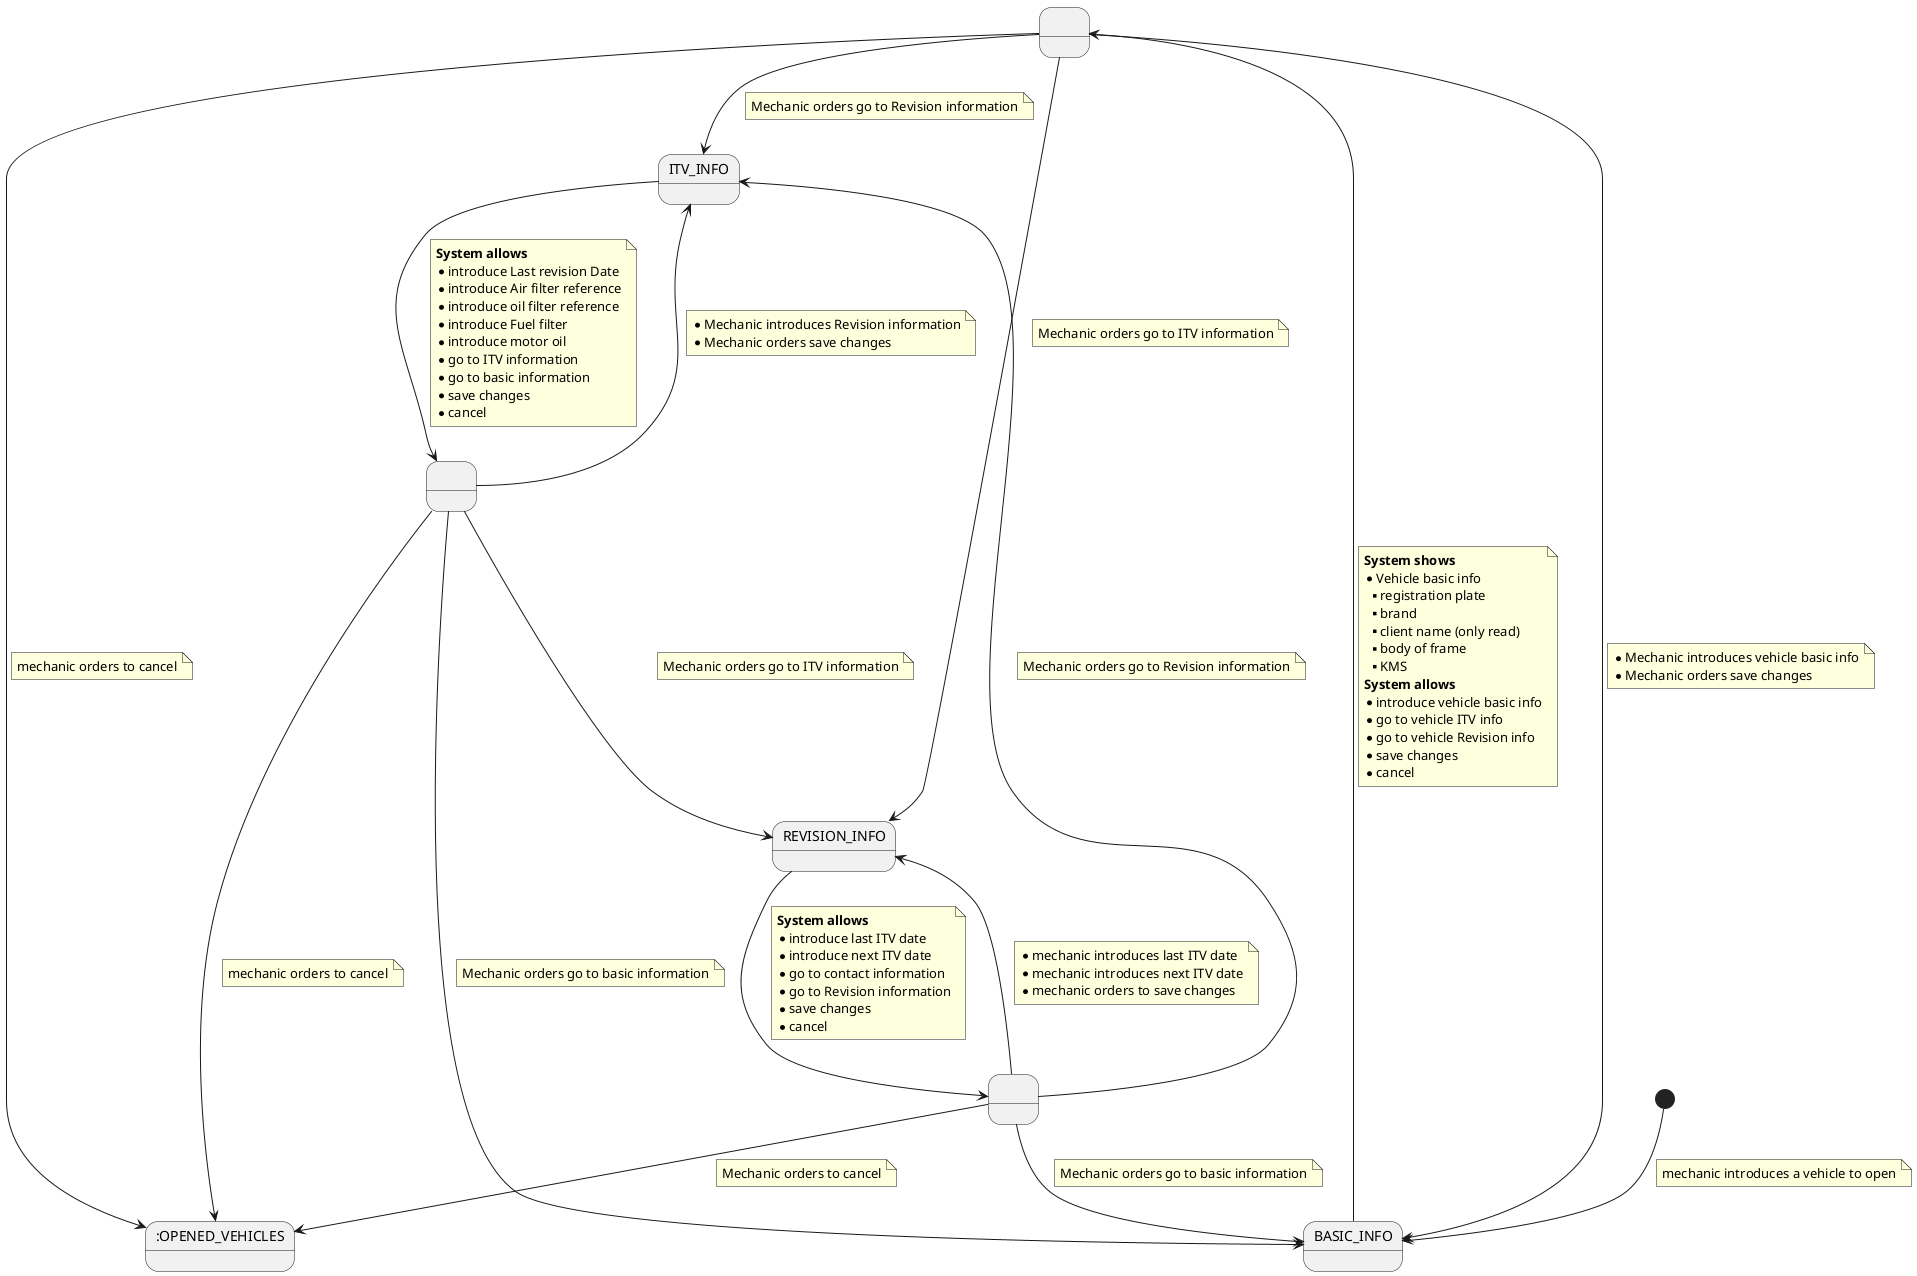 @startuml

state 0 as ":OPENED_VEHICLES"
state 1 as "BASIC_INFO"
state B1 as "ITV_INFO"
state A2 as "REVISION_INFO"
state 2 as " "
state A3 as " "
state B2 as " "

[*] --> 1
note on link
    mechanic introduces a vehicle to open
end note

1 --> 2
note on link
<b>System shows</b>
* Vehicle basic info
** registration plate
** brand
** client name (only read)
** body of frame
** KMS
<b>System allows</b>
* introduce vehicle basic info
* go to vehicle ITV info
* go to vehicle Revision info
* save changes
* cancel
end note

2 --> 1
note on link
* Mechanic introduces vehicle basic info
* Mechanic orders save changes
end note

2 --> 0
note on link
mechanic orders to cancel
end note

2 --> A2
note on link
Mechanic orders go to ITV information
end note

2 --> B1
note on link
Mechanic orders go to Revision information
end note

B1 --> B2
note on link
    <b>System allows</b>
    *introduce Last revision Date
    *introduce Air filter reference
    *introduce oil filter reference
    *introduce Fuel filter
    *introduce motor oil
    * go to ITV information
    * go to basic information
    * save changes
    * cancel
end note

B2 --> B1
note on link
* Mechanic introduces Revision information
* Mechanic orders save changes
end note

B2 --> 0
note on link
mechanic orders to cancel
end note

B2 --> A2
note on link
 Mechanic orders go to ITV information
end note

B2 --> 1
note on link
 Mechanic orders go to basic information
end note

A2 --> A3
note on link
    <b>System allows</b>
    * introduce last ITV date
    * introduce next ITV date
    * go to contact information
    * go to Revision information
    * save changes
    * cancel
end note

A3 --> A2
note on link
    * mechanic introduces last ITV date
    * mechanic introduces next ITV date
    * mechanic orders to save changes
end note

A3 --> 0
note on link
Mechanic orders to cancel
end note

A3 --> B1
note on link
Mechanic orders go to Revision information
end note

A3 --> 1
note on link
Mechanic orders go to basic information
end note

@enduml
